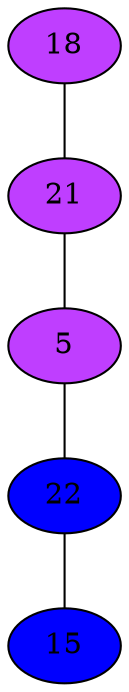 strict graph {
18[label="18" style=filled fillcolor="darkorchid1"];
18 -- 21
21[label="21" style=filled fillcolor="darkorchid1"];
21 -- 18
21 -- 5
5[label="5" style=filled fillcolor="darkorchid1"];
5 -- 21
5 -- 22
22[label="22" style=filled fillcolor="blue1"];
22 -- 5
22 -- 15
15[label="15" style=filled fillcolor="blue1"];
15 -- 22
}